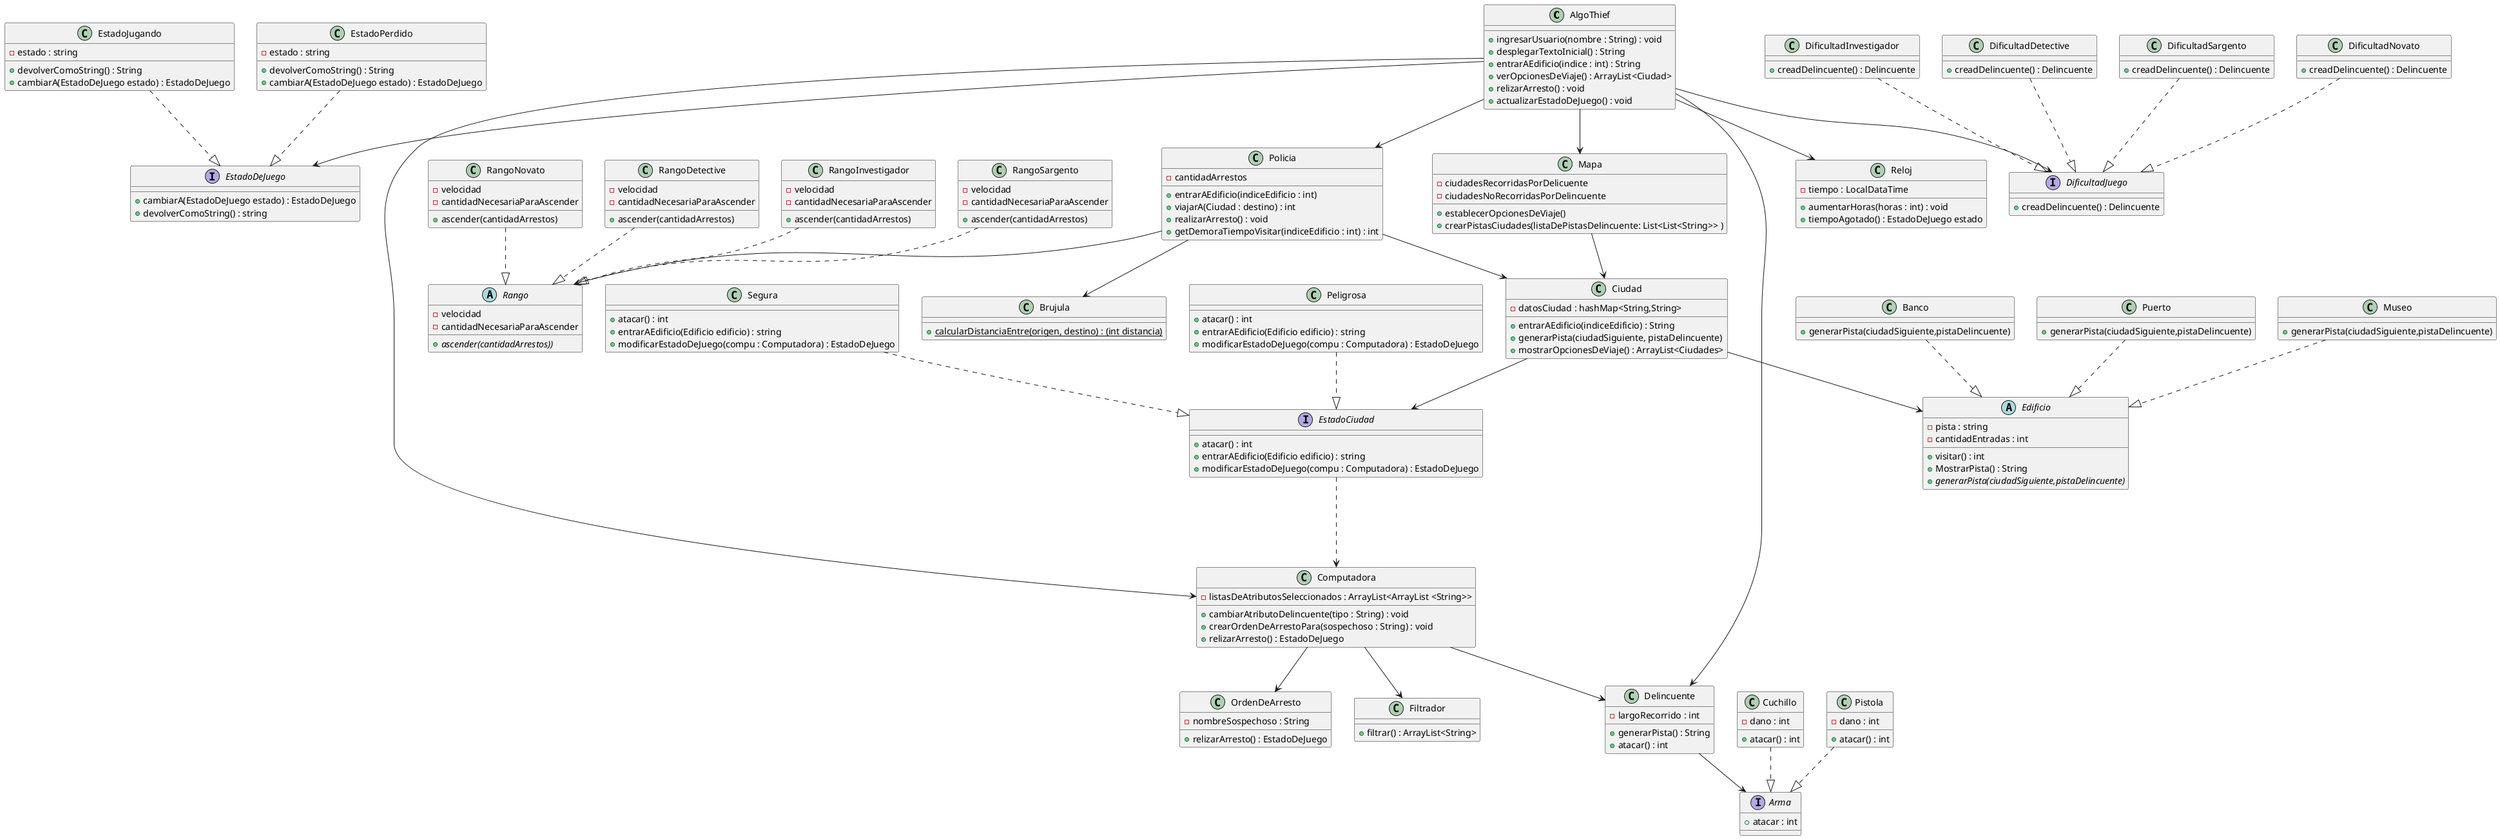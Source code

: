 @startuml
'https://plantuml.com/class-diagram

class AlgoThief{

    + ingresarUsuario(nombre : String) : void
    + desplegarTextoInicial() : String
    + entrarAEdificio(indice : int) : String
    + verOpcionesDeViaje() : ArrayList<Ciudad>
    + relizarArresto() : void
    + actualizarEstadoDeJuego() : void


}

class Policia{
    -cantidadArrestos

    + entrarAEdificio(indiceEdificio : int)
    + viajarA(Ciudad : destino) : int
    + realizarArresto() : void
    + getDemoraTiempoVisitar(indiceEdificio : int) : int

}

class Computadora{
   - listasDeAtributosSeleccionados : ArrayList<ArrayList <String>>

   + cambiarAtributoDelincuente(tipo : String) : void
   + crearOrdenDeArrestoPara(sospechoso : String) : void
   + relizarArresto() : EstadoDeJuego
}

class Filtrador{
    + filtrar() : ArrayList<String>

}

class OrdenDeArresto{

    - nombreSospechoso : String

    + relizarArresto() : EstadoDeJuego
}

class Reloj{
    - tiempo : LocalDataTime

    + aumentarHoras(horas : int) : void
    + tiempoAgotado() : EstadoDeJuego estado

}

class Mapa{
    - ciudadesRecorridasPorDelicuente
    - ciudadesNoRecorridasPorDelincuente

    +  establecerOpcionesDeViaje()
    + crearPistasCiudades(listaDePistasDelincuente: List<List<String>> )
}

abstract class Rango{
    -velocidad
    -cantidadNecesariaParaAscender

    + {abstract} ascender(cantidadArrestos))
}

class RangoNovato{
    -velocidad
    -cantidadNecesariaParaAscender
+ascender(cantidadArrestos)
}

class RangoDetective{
    -velocidad
    -cantidadNecesariaParaAscender
+ascender(cantidadArrestos)
}

class RangoInvestigador{
    -velocidad
    -cantidadNecesariaParaAscender
+ascender(cantidadArrestos)
}

class RangoSargento{
    -velocidad
    -cantidadNecesariaParaAscender
+ascender(cantidadArrestos)
}

class Brujula{

{static} +calcularDistanciaEntre(origen, destino) : (int distancia)
}

class Ciudad{
    - datosCiudad : hashMap<String,String>

    + entrarAEdificio(indiceEdificio) : String
    + generarPista(ciudadSiguiente, pistaDelincuente)
    + mostrarOpcionesDeViaje() : ArrayList<Ciudades>
}

interface EstadoCiudad{

    + atacar() : int
    + entrarAEdificio(Edificio edificio) : string
    + modificarEstadoDeJuego(compu : Computadora) : EstadoDeJuego
}

class Segura{
    + atacar() : int
    + entrarAEdificio(Edificio edificio) : string
    + modificarEstadoDeJuego(compu : Computadora) : EstadoDeJuego

}

class Peligrosa{
    + atacar() : int
    + entrarAEdificio(Edificio edificio) : string
    + modificarEstadoDeJuego(compu : Computadora) : EstadoDeJuego
}

abstract class Edificio{
    - pista : string
    - cantidadEntradas : int
    + visitar() : int
    + MostrarPista() : String
    + {abstract} generarPista(ciudadSiguiente,pistaDelincuente)
}

class Banco{
    + generarPista(ciudadSiguiente,pistaDelincuente)
}

class Puerto{
    + generarPista(ciudadSiguiente,pistaDelincuente)
}

class Museo{
    + generarPista(ciudadSiguiente,pistaDelincuente)
}

class Delincuente{
    - largoRecorrido : int
    + generarPista() : String
    + atacar() : int
}

interface Arma{

    + atacar : int
}

class Cuchillo{
    - dano : int
    + atacar() : int
}

class Pistola{
   - dano : int
   +atacar() : int
}

interface EstadoDeJuego{
    + cambiarA(EstadoDeJuego estado) : EstadoDeJuego
    + devolverComoString() : string

}

class EstadoJugando {
    - estado : string
    + devolverComoString() : String
    + cambiarA(EstadoDeJuego estado) : EstadoDeJuego

}

class EstadoPerdido {
    - estado : string
    + devolverComoString() : String
    + cambiarA(EstadoDeJuego estado) : EstadoDeJuego

}

interface DificultadJuego{
    + creadDelincuente() : Delincuente
}

class DificultadNovato{
    + creadDelincuente() : Delincuente
}

class DificultadInvestigador{
    + creadDelincuente() : Delincuente
}

class DificultadDetective{
    + creadDelincuente() : Delincuente
}

class DificultadSargento{
    + creadDelincuente() : Delincuente
}




AlgoThief --> Policia
AlgoThief --> Computadora
AlgoThief --> Mapa
AlgoThief --> Reloj
AlgoThief --> Delincuente
AlgoThief --> EstadoDeJuego
AlgoThief --> DificultadJuego
Delincuente --> Arma
Mapa --> Ciudad
Ciudad --> EstadoCiudad
Ciudad --> Edificio
Computadora --> Filtrador
Computadora --> OrdenDeArresto
Computadora --> Delincuente
Policia --> Ciudad
Policia --> Brujula
Policia --> Rango
RangoNovato ..|> Rango
RangoDetective ..|> Rango
RangoSargento ..|> Rango
RangoInvestigador ..|> Rango
Peligrosa ..|> EstadoCiudad
Segura ..|> EstadoCiudad
Banco ..|> Edificio
Puerto ..|> Edificio
Museo ..|> Edificio
Cuchillo ..|> Arma
Pistola ..|> Arma
EstadoJugando ..|> EstadoDeJuego
EstadoPerdido ..|> EstadoDeJuego
EstadoCiudad ...> Computadora
DificultadDetective ..|> DificultadJuego
DificultadNovato ..|> DificultadJuego
DificultadSargento ..|> DificultadJuego
DificultadInvestigador ..|> DificultadJuego


@enduml
